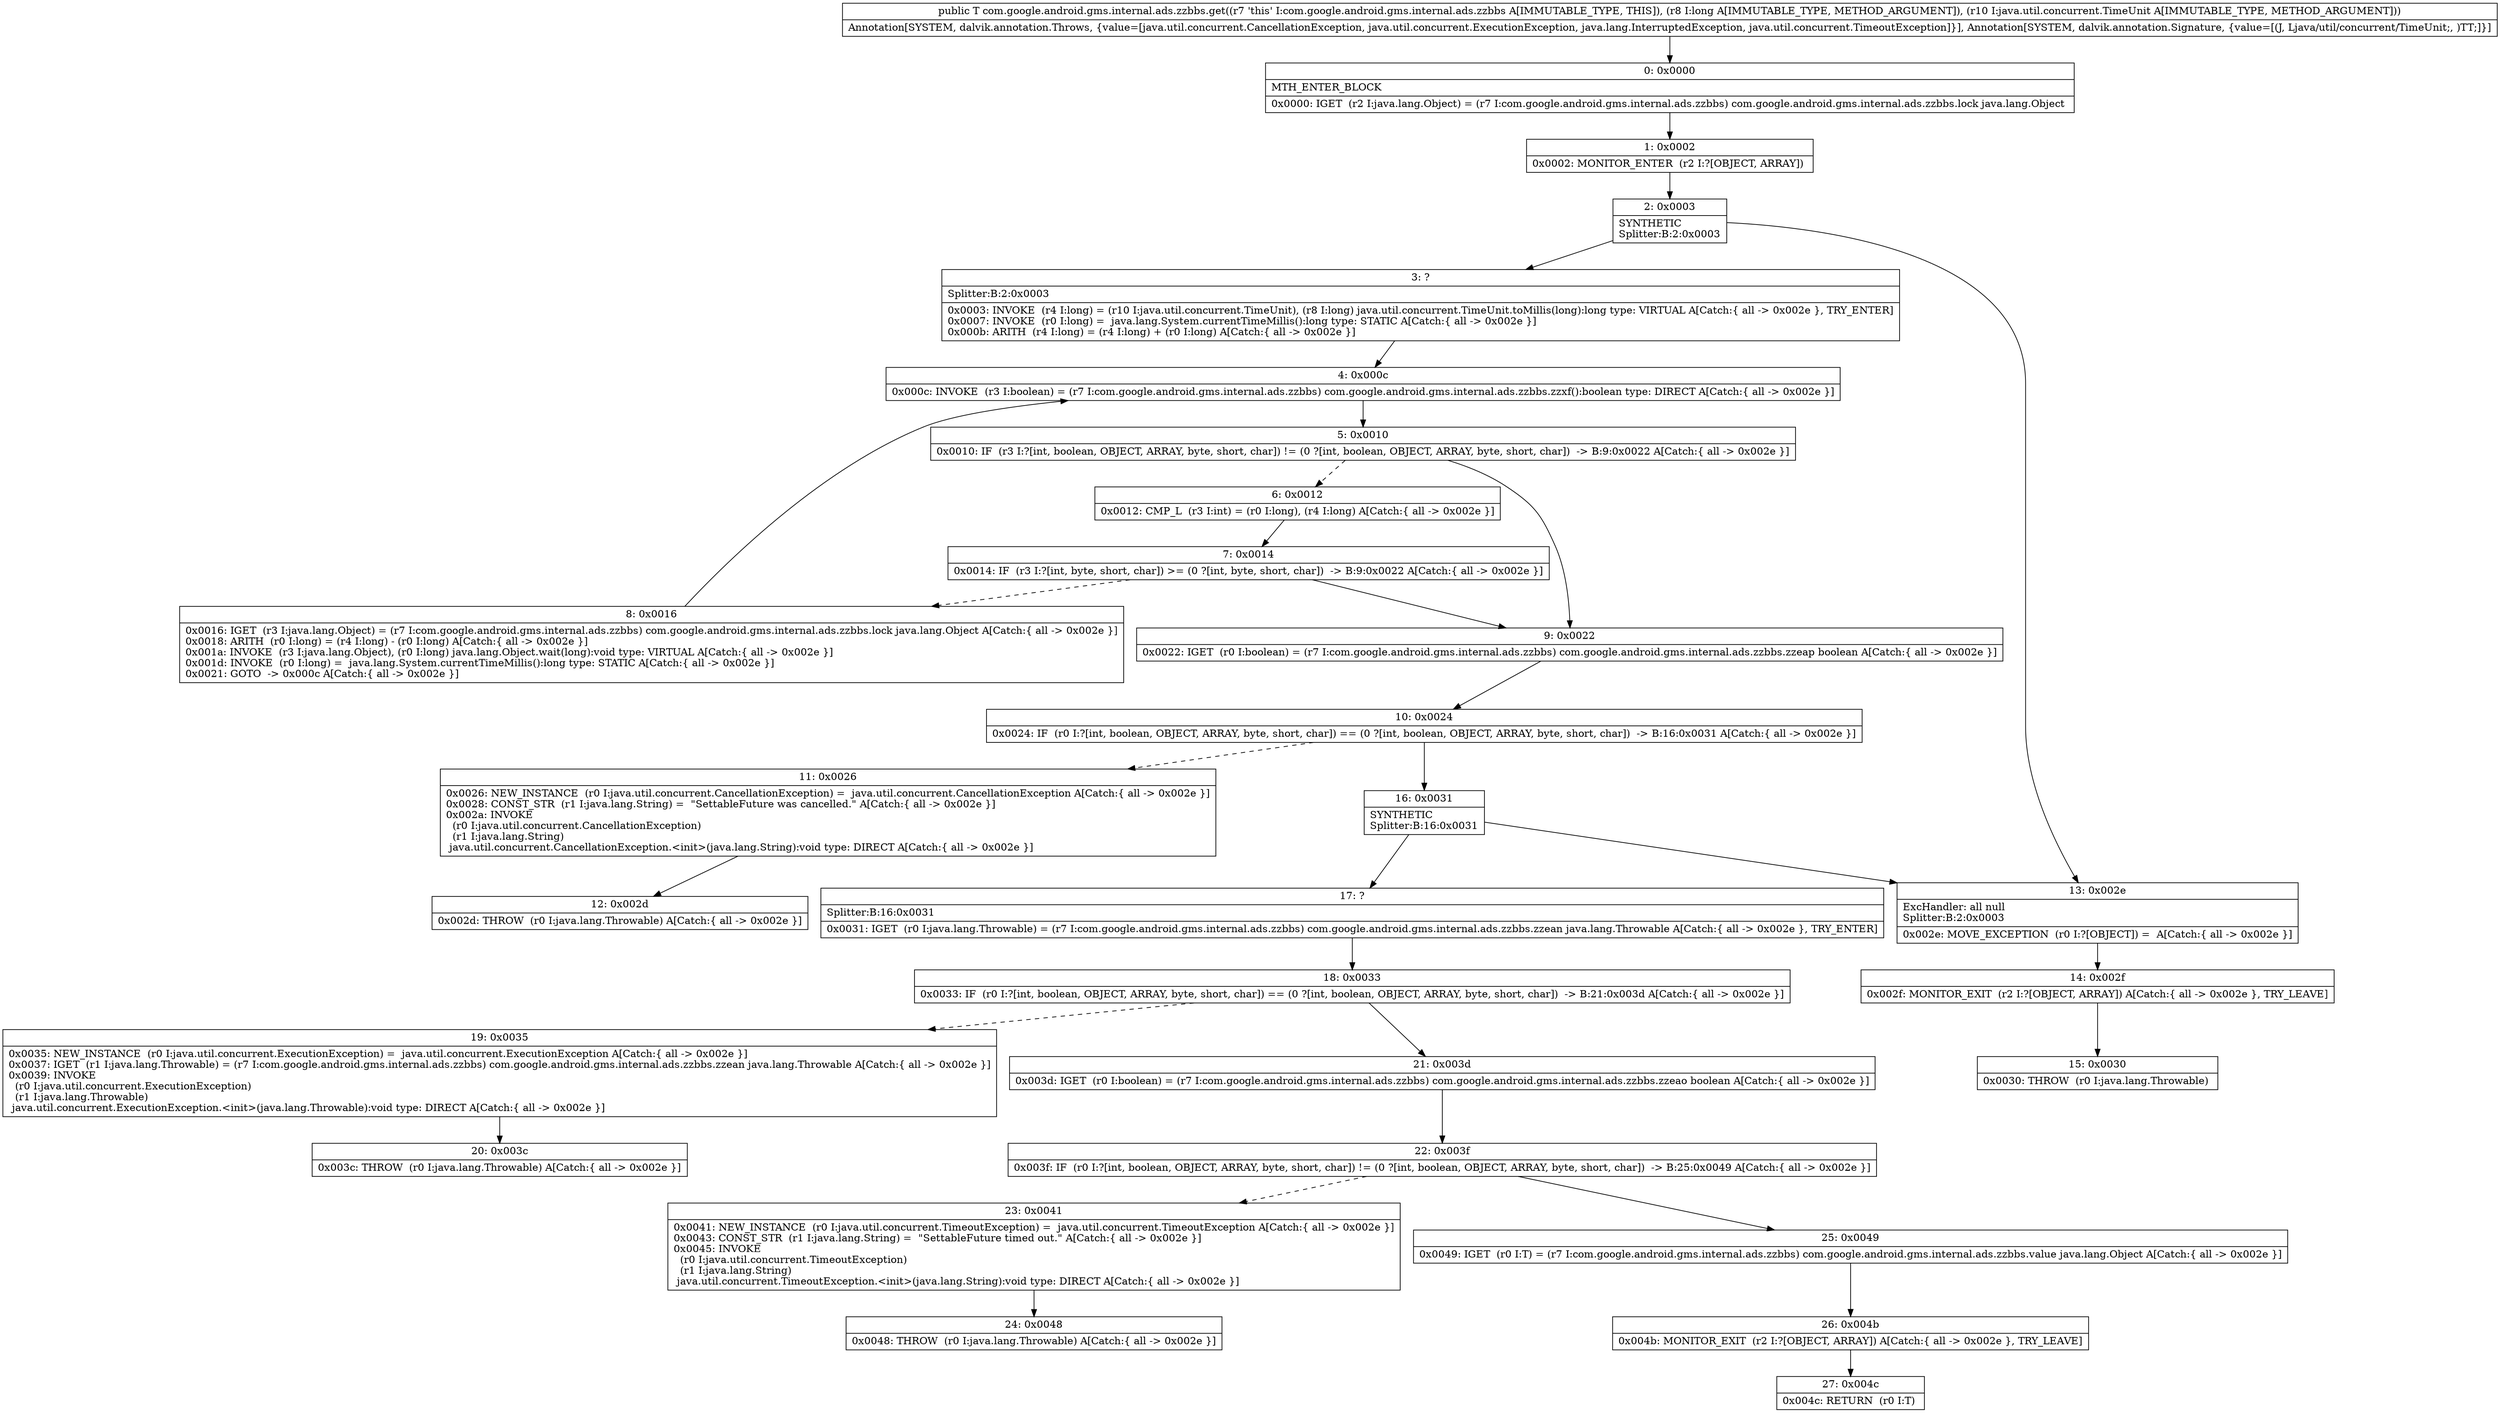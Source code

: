 digraph "CFG forcom.google.android.gms.internal.ads.zzbbs.get(JLjava\/util\/concurrent\/TimeUnit;)Ljava\/lang\/Object;" {
Node_0 [shape=record,label="{0\:\ 0x0000|MTH_ENTER_BLOCK\l|0x0000: IGET  (r2 I:java.lang.Object) = (r7 I:com.google.android.gms.internal.ads.zzbbs) com.google.android.gms.internal.ads.zzbbs.lock java.lang.Object \l}"];
Node_1 [shape=record,label="{1\:\ 0x0002|0x0002: MONITOR_ENTER  (r2 I:?[OBJECT, ARRAY]) \l}"];
Node_2 [shape=record,label="{2\:\ 0x0003|SYNTHETIC\lSplitter:B:2:0x0003\l}"];
Node_3 [shape=record,label="{3\:\ ?|Splitter:B:2:0x0003\l|0x0003: INVOKE  (r4 I:long) = (r10 I:java.util.concurrent.TimeUnit), (r8 I:long) java.util.concurrent.TimeUnit.toMillis(long):long type: VIRTUAL A[Catch:\{ all \-\> 0x002e \}, TRY_ENTER]\l0x0007: INVOKE  (r0 I:long) =  java.lang.System.currentTimeMillis():long type: STATIC A[Catch:\{ all \-\> 0x002e \}]\l0x000b: ARITH  (r4 I:long) = (r4 I:long) + (r0 I:long) A[Catch:\{ all \-\> 0x002e \}]\l}"];
Node_4 [shape=record,label="{4\:\ 0x000c|0x000c: INVOKE  (r3 I:boolean) = (r7 I:com.google.android.gms.internal.ads.zzbbs) com.google.android.gms.internal.ads.zzbbs.zzxf():boolean type: DIRECT A[Catch:\{ all \-\> 0x002e \}]\l}"];
Node_5 [shape=record,label="{5\:\ 0x0010|0x0010: IF  (r3 I:?[int, boolean, OBJECT, ARRAY, byte, short, char]) != (0 ?[int, boolean, OBJECT, ARRAY, byte, short, char])  \-\> B:9:0x0022 A[Catch:\{ all \-\> 0x002e \}]\l}"];
Node_6 [shape=record,label="{6\:\ 0x0012|0x0012: CMP_L  (r3 I:int) = (r0 I:long), (r4 I:long) A[Catch:\{ all \-\> 0x002e \}]\l}"];
Node_7 [shape=record,label="{7\:\ 0x0014|0x0014: IF  (r3 I:?[int, byte, short, char]) \>= (0 ?[int, byte, short, char])  \-\> B:9:0x0022 A[Catch:\{ all \-\> 0x002e \}]\l}"];
Node_8 [shape=record,label="{8\:\ 0x0016|0x0016: IGET  (r3 I:java.lang.Object) = (r7 I:com.google.android.gms.internal.ads.zzbbs) com.google.android.gms.internal.ads.zzbbs.lock java.lang.Object A[Catch:\{ all \-\> 0x002e \}]\l0x0018: ARITH  (r0 I:long) = (r4 I:long) \- (r0 I:long) A[Catch:\{ all \-\> 0x002e \}]\l0x001a: INVOKE  (r3 I:java.lang.Object), (r0 I:long) java.lang.Object.wait(long):void type: VIRTUAL A[Catch:\{ all \-\> 0x002e \}]\l0x001d: INVOKE  (r0 I:long) =  java.lang.System.currentTimeMillis():long type: STATIC A[Catch:\{ all \-\> 0x002e \}]\l0x0021: GOTO  \-\> 0x000c A[Catch:\{ all \-\> 0x002e \}]\l}"];
Node_9 [shape=record,label="{9\:\ 0x0022|0x0022: IGET  (r0 I:boolean) = (r7 I:com.google.android.gms.internal.ads.zzbbs) com.google.android.gms.internal.ads.zzbbs.zzeap boolean A[Catch:\{ all \-\> 0x002e \}]\l}"];
Node_10 [shape=record,label="{10\:\ 0x0024|0x0024: IF  (r0 I:?[int, boolean, OBJECT, ARRAY, byte, short, char]) == (0 ?[int, boolean, OBJECT, ARRAY, byte, short, char])  \-\> B:16:0x0031 A[Catch:\{ all \-\> 0x002e \}]\l}"];
Node_11 [shape=record,label="{11\:\ 0x0026|0x0026: NEW_INSTANCE  (r0 I:java.util.concurrent.CancellationException) =  java.util.concurrent.CancellationException A[Catch:\{ all \-\> 0x002e \}]\l0x0028: CONST_STR  (r1 I:java.lang.String) =  \"SettableFuture was cancelled.\" A[Catch:\{ all \-\> 0x002e \}]\l0x002a: INVOKE  \l  (r0 I:java.util.concurrent.CancellationException)\l  (r1 I:java.lang.String)\l java.util.concurrent.CancellationException.\<init\>(java.lang.String):void type: DIRECT A[Catch:\{ all \-\> 0x002e \}]\l}"];
Node_12 [shape=record,label="{12\:\ 0x002d|0x002d: THROW  (r0 I:java.lang.Throwable) A[Catch:\{ all \-\> 0x002e \}]\l}"];
Node_13 [shape=record,label="{13\:\ 0x002e|ExcHandler: all null\lSplitter:B:2:0x0003\l|0x002e: MOVE_EXCEPTION  (r0 I:?[OBJECT]) =  A[Catch:\{ all \-\> 0x002e \}]\l}"];
Node_14 [shape=record,label="{14\:\ 0x002f|0x002f: MONITOR_EXIT  (r2 I:?[OBJECT, ARRAY]) A[Catch:\{ all \-\> 0x002e \}, TRY_LEAVE]\l}"];
Node_15 [shape=record,label="{15\:\ 0x0030|0x0030: THROW  (r0 I:java.lang.Throwable) \l}"];
Node_16 [shape=record,label="{16\:\ 0x0031|SYNTHETIC\lSplitter:B:16:0x0031\l}"];
Node_17 [shape=record,label="{17\:\ ?|Splitter:B:16:0x0031\l|0x0031: IGET  (r0 I:java.lang.Throwable) = (r7 I:com.google.android.gms.internal.ads.zzbbs) com.google.android.gms.internal.ads.zzbbs.zzean java.lang.Throwable A[Catch:\{ all \-\> 0x002e \}, TRY_ENTER]\l}"];
Node_18 [shape=record,label="{18\:\ 0x0033|0x0033: IF  (r0 I:?[int, boolean, OBJECT, ARRAY, byte, short, char]) == (0 ?[int, boolean, OBJECT, ARRAY, byte, short, char])  \-\> B:21:0x003d A[Catch:\{ all \-\> 0x002e \}]\l}"];
Node_19 [shape=record,label="{19\:\ 0x0035|0x0035: NEW_INSTANCE  (r0 I:java.util.concurrent.ExecutionException) =  java.util.concurrent.ExecutionException A[Catch:\{ all \-\> 0x002e \}]\l0x0037: IGET  (r1 I:java.lang.Throwable) = (r7 I:com.google.android.gms.internal.ads.zzbbs) com.google.android.gms.internal.ads.zzbbs.zzean java.lang.Throwable A[Catch:\{ all \-\> 0x002e \}]\l0x0039: INVOKE  \l  (r0 I:java.util.concurrent.ExecutionException)\l  (r1 I:java.lang.Throwable)\l java.util.concurrent.ExecutionException.\<init\>(java.lang.Throwable):void type: DIRECT A[Catch:\{ all \-\> 0x002e \}]\l}"];
Node_20 [shape=record,label="{20\:\ 0x003c|0x003c: THROW  (r0 I:java.lang.Throwable) A[Catch:\{ all \-\> 0x002e \}]\l}"];
Node_21 [shape=record,label="{21\:\ 0x003d|0x003d: IGET  (r0 I:boolean) = (r7 I:com.google.android.gms.internal.ads.zzbbs) com.google.android.gms.internal.ads.zzbbs.zzeao boolean A[Catch:\{ all \-\> 0x002e \}]\l}"];
Node_22 [shape=record,label="{22\:\ 0x003f|0x003f: IF  (r0 I:?[int, boolean, OBJECT, ARRAY, byte, short, char]) != (0 ?[int, boolean, OBJECT, ARRAY, byte, short, char])  \-\> B:25:0x0049 A[Catch:\{ all \-\> 0x002e \}]\l}"];
Node_23 [shape=record,label="{23\:\ 0x0041|0x0041: NEW_INSTANCE  (r0 I:java.util.concurrent.TimeoutException) =  java.util.concurrent.TimeoutException A[Catch:\{ all \-\> 0x002e \}]\l0x0043: CONST_STR  (r1 I:java.lang.String) =  \"SettableFuture timed out.\" A[Catch:\{ all \-\> 0x002e \}]\l0x0045: INVOKE  \l  (r0 I:java.util.concurrent.TimeoutException)\l  (r1 I:java.lang.String)\l java.util.concurrent.TimeoutException.\<init\>(java.lang.String):void type: DIRECT A[Catch:\{ all \-\> 0x002e \}]\l}"];
Node_24 [shape=record,label="{24\:\ 0x0048|0x0048: THROW  (r0 I:java.lang.Throwable) A[Catch:\{ all \-\> 0x002e \}]\l}"];
Node_25 [shape=record,label="{25\:\ 0x0049|0x0049: IGET  (r0 I:T) = (r7 I:com.google.android.gms.internal.ads.zzbbs) com.google.android.gms.internal.ads.zzbbs.value java.lang.Object A[Catch:\{ all \-\> 0x002e \}]\l}"];
Node_26 [shape=record,label="{26\:\ 0x004b|0x004b: MONITOR_EXIT  (r2 I:?[OBJECT, ARRAY]) A[Catch:\{ all \-\> 0x002e \}, TRY_LEAVE]\l}"];
Node_27 [shape=record,label="{27\:\ 0x004c|0x004c: RETURN  (r0 I:T) \l}"];
MethodNode[shape=record,label="{public T com.google.android.gms.internal.ads.zzbbs.get((r7 'this' I:com.google.android.gms.internal.ads.zzbbs A[IMMUTABLE_TYPE, THIS]), (r8 I:long A[IMMUTABLE_TYPE, METHOD_ARGUMENT]), (r10 I:java.util.concurrent.TimeUnit A[IMMUTABLE_TYPE, METHOD_ARGUMENT]))  | Annotation[SYSTEM, dalvik.annotation.Throws, \{value=[java.util.concurrent.CancellationException, java.util.concurrent.ExecutionException, java.lang.InterruptedException, java.util.concurrent.TimeoutException]\}], Annotation[SYSTEM, dalvik.annotation.Signature, \{value=[(J, Ljava\/util\/concurrent\/TimeUnit;, )TT;]\}]\l}"];
MethodNode -> Node_0;
Node_0 -> Node_1;
Node_1 -> Node_2;
Node_2 -> Node_3;
Node_2 -> Node_13;
Node_3 -> Node_4;
Node_4 -> Node_5;
Node_5 -> Node_6[style=dashed];
Node_5 -> Node_9;
Node_6 -> Node_7;
Node_7 -> Node_8[style=dashed];
Node_7 -> Node_9;
Node_8 -> Node_4;
Node_9 -> Node_10;
Node_10 -> Node_11[style=dashed];
Node_10 -> Node_16;
Node_11 -> Node_12;
Node_13 -> Node_14;
Node_14 -> Node_15;
Node_16 -> Node_17;
Node_16 -> Node_13;
Node_17 -> Node_18;
Node_18 -> Node_19[style=dashed];
Node_18 -> Node_21;
Node_19 -> Node_20;
Node_21 -> Node_22;
Node_22 -> Node_23[style=dashed];
Node_22 -> Node_25;
Node_23 -> Node_24;
Node_25 -> Node_26;
Node_26 -> Node_27;
}

